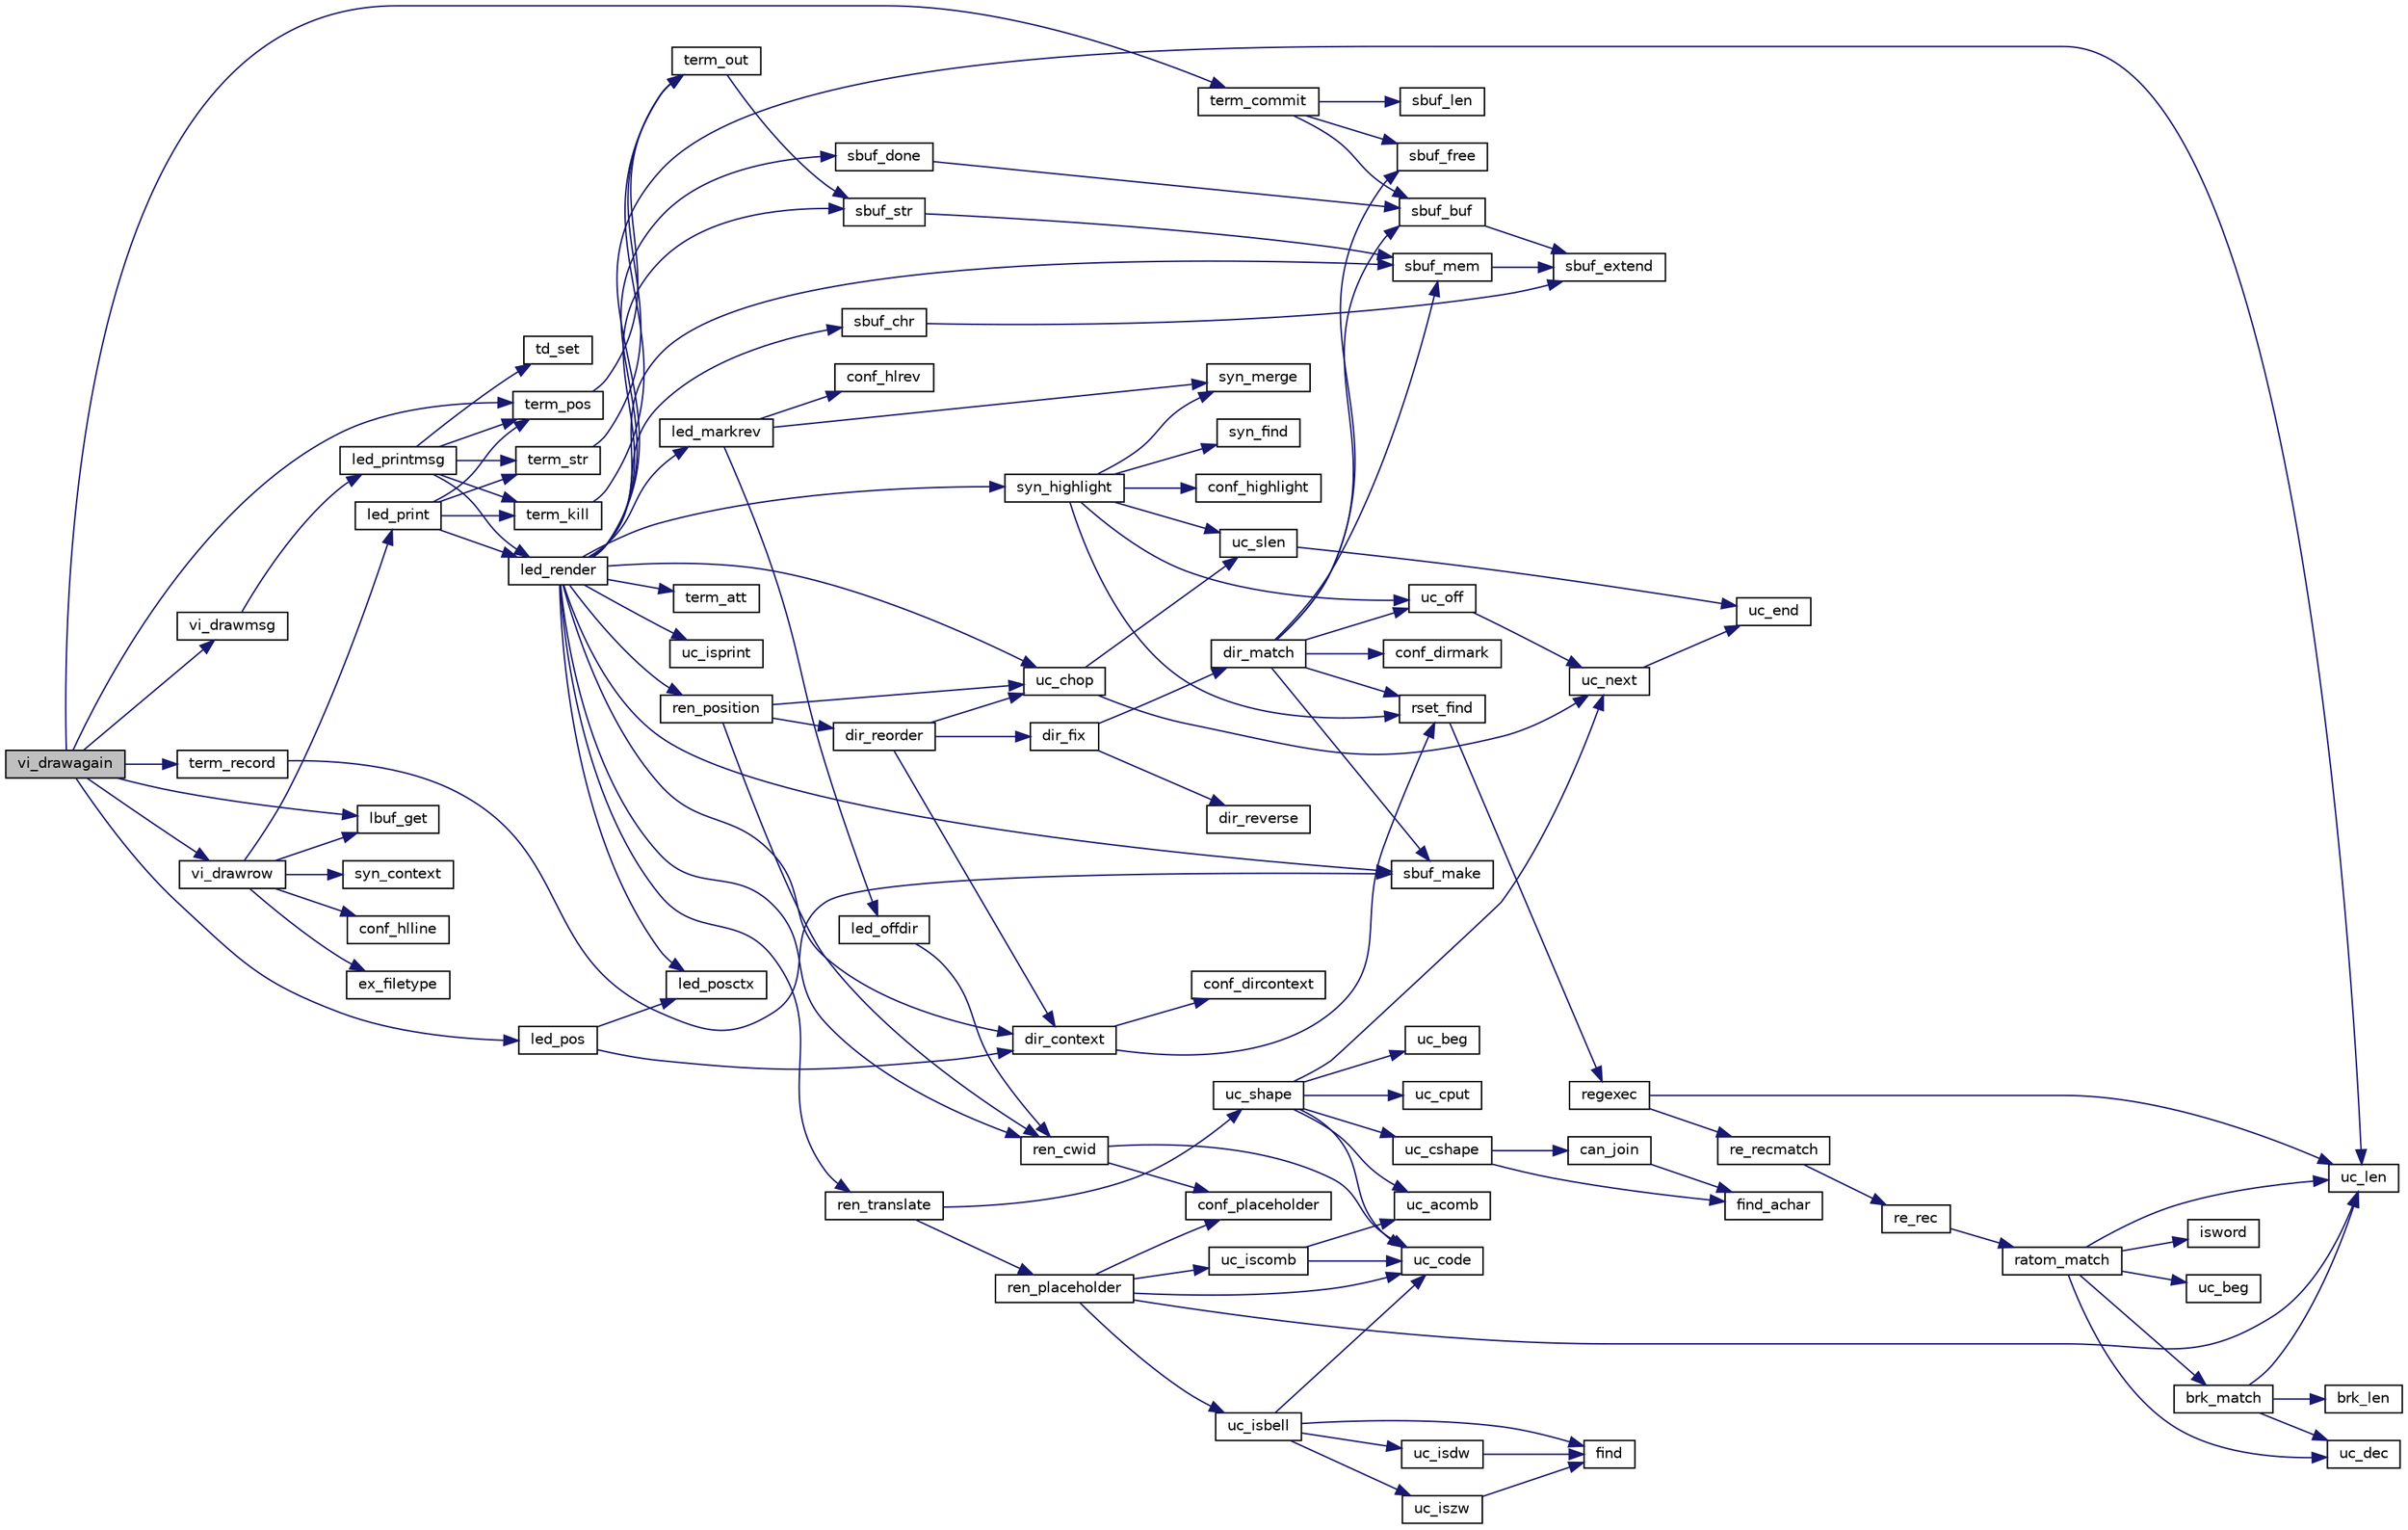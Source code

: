 digraph "vi_drawagain"
{
 // INTERACTIVE_SVG=YES
 // LATEX_PDF_SIZE
  edge [fontname="Helvetica",fontsize="10",labelfontname="Helvetica",labelfontsize="10"];
  node [fontname="Helvetica",fontsize="10",shape=record];
  rankdir="LR";
  Node1 [label="vi_drawagain",height=0.2,width=0.4,color="black", fillcolor="grey75", style="filled", fontcolor="black",tooltip=" "];
  Node1 -> Node2 [color="midnightblue",fontsize="10",style="solid",fontname="Helvetica"];
  Node2 [label="lbuf_get",height=0.2,width=0.4,color="black", fillcolor="white", style="filled",URL="$lbuf_8c.html#ad0f45475ddc6eb82ecedf63ed1b914d4",tooltip=" "];
  Node1 -> Node3 [color="midnightblue",fontsize="10",style="solid",fontname="Helvetica"];
  Node3 [label="led_pos",height=0.2,width=0.4,color="black", fillcolor="white", style="filled",URL="$led_8c.html#ad28a8cfbca68058d859c97d73d9121c5",tooltip=" "];
  Node3 -> Node4 [color="midnightblue",fontsize="10",style="solid",fontname="Helvetica"];
  Node4 [label="dir_context",height=0.2,width=0.4,color="black", fillcolor="white", style="filled",URL="$dir_8c.html#aba0a553010578626d7148da2b6551321",tooltip=" "];
  Node4 -> Node5 [color="midnightblue",fontsize="10",style="solid",fontname="Helvetica"];
  Node5 [label="conf_dircontext",height=0.2,width=0.4,color="black", fillcolor="white", style="filled",URL="$conf_8c.html#a9e1bc5ed600c151c51d8e2342454e07c",tooltip=" "];
  Node4 -> Node6 [color="midnightblue",fontsize="10",style="solid",fontname="Helvetica"];
  Node6 [label="rset_find",height=0.2,width=0.4,color="black", fillcolor="white", style="filled",URL="$rset_8c.html#a389ec5abca88adc048a058744f2373eb",tooltip=" "];
  Node6 -> Node7 [color="midnightblue",fontsize="10",style="solid",fontname="Helvetica"];
  Node7 [label="regexec",height=0.2,width=0.4,color="black", fillcolor="white", style="filled",URL="$regex_8c.html#aa085ccd05ec25e3f8053850aebc50fe3",tooltip=" "];
  Node7 -> Node8 [color="midnightblue",fontsize="10",style="solid",fontname="Helvetica"];
  Node8 [label="re_recmatch",height=0.2,width=0.4,color="black", fillcolor="white", style="filled",URL="$regex_8c.html#aa5925e49bd18112bb37421dbde29162a",tooltip=" "];
  Node8 -> Node9 [color="midnightblue",fontsize="10",style="solid",fontname="Helvetica"];
  Node9 [label="re_rec",height=0.2,width=0.4,color="black", fillcolor="white", style="filled",URL="$regex_8c.html#a8e35614ddf21d405773327a52a95a73d",tooltip=" "];
  Node9 -> Node10 [color="midnightblue",fontsize="10",style="solid",fontname="Helvetica"];
  Node10 [label="ratom_match",height=0.2,width=0.4,color="black", fillcolor="white", style="filled",URL="$regex_8c.html#a24fd1fc7457ff4f03fb384f7170ac395",tooltip=" "];
  Node10 -> Node11 [color="midnightblue",fontsize="10",style="solid",fontname="Helvetica"];
  Node11 [label="brk_match",height=0.2,width=0.4,color="black", fillcolor="white", style="filled",URL="$regex_8c.html#aae17ed73e84075718fb04d131d6ca779",tooltip=" "];
  Node11 -> Node12 [color="midnightblue",fontsize="10",style="solid",fontname="Helvetica"];
  Node12 [label="brk_len",height=0.2,width=0.4,color="black", fillcolor="white", style="filled",URL="$regex_8c.html#acc18ff8d2687611a9e221b3329b02413",tooltip=" "];
  Node11 -> Node13 [color="midnightblue",fontsize="10",style="solid",fontname="Helvetica"];
  Node13 [label="uc_dec",height=0.2,width=0.4,color="black", fillcolor="white", style="filled",URL="$regex_8c.html#aaf73cdb88048e7f9fd588eb8d5aeb5a3",tooltip=" "];
  Node11 -> Node14 [color="midnightblue",fontsize="10",style="solid",fontname="Helvetica"];
  Node14 [label="uc_len",height=0.2,width=0.4,color="black", fillcolor="white", style="filled",URL="$regex_8c.html#a9a0d6d5f93f1eaba8b63b16903c0952d",tooltip=" "];
  Node10 -> Node15 [color="midnightblue",fontsize="10",style="solid",fontname="Helvetica"];
  Node15 [label="isword",height=0.2,width=0.4,color="black", fillcolor="white", style="filled",URL="$regex_8c.html#a35ad3fd0dbb795e6f30404ce86a7be5b",tooltip=" "];
  Node10 -> Node16 [color="midnightblue",fontsize="10",style="solid",fontname="Helvetica"];
  Node16 [label="uc_beg",height=0.2,width=0.4,color="black", fillcolor="white", style="filled",URL="$regex_8c.html#ade3e10606e6e8866e6151fe8440d6101",tooltip=" "];
  Node10 -> Node13 [color="midnightblue",fontsize="10",style="solid",fontname="Helvetica"];
  Node10 -> Node14 [color="midnightblue",fontsize="10",style="solid",fontname="Helvetica"];
  Node7 -> Node14 [color="midnightblue",fontsize="10",style="solid",fontname="Helvetica"];
  Node3 -> Node17 [color="midnightblue",fontsize="10",style="solid",fontname="Helvetica"];
  Node17 [label="led_posctx",height=0.2,width=0.4,color="black", fillcolor="white", style="filled",URL="$led_8c.html#ae0e93d330ef302bb5234bfce2a89441d",tooltip=" "];
  Node1 -> Node18 [color="midnightblue",fontsize="10",style="solid",fontname="Helvetica"];
  Node18 [label="term_commit",height=0.2,width=0.4,color="black", fillcolor="white", style="filled",URL="$term_8c.html#ac34816f514affc4dfb9d34f361175bf9",tooltip=" "];
  Node18 -> Node19 [color="midnightblue",fontsize="10",style="solid",fontname="Helvetica"];
  Node19 [label="sbuf_buf",height=0.2,width=0.4,color="black", fillcolor="white", style="filled",URL="$sbuf_8c.html#a4e56760893d5a6797626743840c9adf2",tooltip=" "];
  Node19 -> Node20 [color="midnightblue",fontsize="10",style="solid",fontname="Helvetica"];
  Node20 [label="sbuf_extend",height=0.2,width=0.4,color="black", fillcolor="white", style="filled",URL="$sbuf_8c.html#a4ad75f3948c0340c342a3ea3eb63a6e6",tooltip=" "];
  Node18 -> Node21 [color="midnightblue",fontsize="10",style="solid",fontname="Helvetica"];
  Node21 [label="sbuf_free",height=0.2,width=0.4,color="black", fillcolor="white", style="filled",URL="$sbuf_8c.html#a8c1a89868b1999663effb78b4f3fab32",tooltip=" "];
  Node18 -> Node22 [color="midnightblue",fontsize="10",style="solid",fontname="Helvetica"];
  Node22 [label="sbuf_len",height=0.2,width=0.4,color="black", fillcolor="white", style="filled",URL="$sbuf_8c.html#af4ad9608dfc956bbedc19df5c8256fc4",tooltip=" "];
  Node1 -> Node23 [color="midnightblue",fontsize="10",style="solid",fontname="Helvetica"];
  Node23 [label="term_pos",height=0.2,width=0.4,color="black", fillcolor="white", style="filled",URL="$term_8c.html#a9bf622de0a7c5a772f7c1da26522fede",tooltip=" "];
  Node23 -> Node24 [color="midnightblue",fontsize="10",style="solid",fontname="Helvetica"];
  Node24 [label="term_out",height=0.2,width=0.4,color="black", fillcolor="white", style="filled",URL="$term_8c.html#acba93d06f96ed6e5ec460b781191741d",tooltip=" "];
  Node24 -> Node25 [color="midnightblue",fontsize="10",style="solid",fontname="Helvetica"];
  Node25 [label="sbuf_str",height=0.2,width=0.4,color="black", fillcolor="white", style="filled",URL="$sbuf_8c.html#a603d1d6ab090025f5850f10bfa2dec7a",tooltip=" "];
  Node25 -> Node26 [color="midnightblue",fontsize="10",style="solid",fontname="Helvetica"];
  Node26 [label="sbuf_mem",height=0.2,width=0.4,color="black", fillcolor="white", style="filled",URL="$sbuf_8c.html#aa511ac77d6b486accc01c0512ef27ed2",tooltip=" "];
  Node26 -> Node20 [color="midnightblue",fontsize="10",style="solid",fontname="Helvetica"];
  Node1 -> Node27 [color="midnightblue",fontsize="10",style="solid",fontname="Helvetica"];
  Node27 [label="term_record",height=0.2,width=0.4,color="black", fillcolor="white", style="filled",URL="$term_8c.html#aaba504481d29571cbe81c5cd723ef7af",tooltip=" "];
  Node27 -> Node28 [color="midnightblue",fontsize="10",style="solid",fontname="Helvetica"];
  Node28 [label="sbuf_make",height=0.2,width=0.4,color="black", fillcolor="white", style="filled",URL="$sbuf_8c.html#a57748585d6786a2c1aadc2cbe6f2135b",tooltip=" "];
  Node1 -> Node29 [color="midnightblue",fontsize="10",style="solid",fontname="Helvetica"];
  Node29 [label="vi_drawmsg",height=0.2,width=0.4,color="black", fillcolor="white", style="filled",URL="$vi_8c.html#aa59b6f8d6056ad376a3a5ec45ce1686b",tooltip=" "];
  Node29 -> Node30 [color="midnightblue",fontsize="10",style="solid",fontname="Helvetica"];
  Node30 [label="led_printmsg",height=0.2,width=0.4,color="black", fillcolor="white", style="filled",URL="$led_8c.html#a7838c5ed4623338b3fa9b2c6da4485eb",tooltip=" "];
  Node30 -> Node31 [color="midnightblue",fontsize="10",style="solid",fontname="Helvetica"];
  Node31 [label="led_render",height=0.2,width=0.4,color="black", fillcolor="white", style="filled",URL="$led_8c.html#ad30f796594398b70e4ce9687b11bcdd9",tooltip=" "];
  Node31 -> Node4 [color="midnightblue",fontsize="10",style="solid",fontname="Helvetica"];
  Node31 -> Node32 [color="midnightblue",fontsize="10",style="solid",fontname="Helvetica"];
  Node32 [label="led_markrev",height=0.2,width=0.4,color="black", fillcolor="white", style="filled",URL="$led_8c.html#a4aef8adb45fc8a4f9e47231aed28b839",tooltip=" "];
  Node32 -> Node33 [color="midnightblue",fontsize="10",style="solid",fontname="Helvetica"];
  Node33 [label="conf_hlrev",height=0.2,width=0.4,color="black", fillcolor="white", style="filled",URL="$conf_8c.html#a3eba9139f1834af92b8aa5798b7bb245",tooltip=" "];
  Node32 -> Node34 [color="midnightblue",fontsize="10",style="solid",fontname="Helvetica"];
  Node34 [label="led_offdir",height=0.2,width=0.4,color="black", fillcolor="white", style="filled",URL="$led_8c.html#abe94d8903f6c60b7460583ba6f6611b5",tooltip=" "];
  Node34 -> Node35 [color="midnightblue",fontsize="10",style="solid",fontname="Helvetica"];
  Node35 [label="ren_cwid",height=0.2,width=0.4,color="black", fillcolor="white", style="filled",URL="$ren_8c.html#a319a71758607f19d2beedd2bd4d3b369",tooltip=" "];
  Node35 -> Node36 [color="midnightblue",fontsize="10",style="solid",fontname="Helvetica"];
  Node36 [label="conf_placeholder",height=0.2,width=0.4,color="black", fillcolor="white", style="filled",URL="$conf_8c.html#ab1da6502eeb02af2fb9fa8a84515b0b6",tooltip=" "];
  Node35 -> Node37 [color="midnightblue",fontsize="10",style="solid",fontname="Helvetica"];
  Node37 [label="uc_code",height=0.2,width=0.4,color="black", fillcolor="white", style="filled",URL="$uc_8c.html#a45fdc2f2f3cb34515f1014bf754741bb",tooltip=" "];
  Node32 -> Node38 [color="midnightblue",fontsize="10",style="solid",fontname="Helvetica"];
  Node38 [label="syn_merge",height=0.2,width=0.4,color="black", fillcolor="white", style="filled",URL="$syn_8c.html#a3c3478da43bbbba6173c2cc5e8c0ead3",tooltip=" "];
  Node31 -> Node17 [color="midnightblue",fontsize="10",style="solid",fontname="Helvetica"];
  Node31 -> Node35 [color="midnightblue",fontsize="10",style="solid",fontname="Helvetica"];
  Node31 -> Node39 [color="midnightblue",fontsize="10",style="solid",fontname="Helvetica"];
  Node39 [label="ren_position",height=0.2,width=0.4,color="black", fillcolor="white", style="filled",URL="$ren_8c.html#af6e197881adec94ce251c84adf3dd495",tooltip=" "];
  Node39 -> Node40 [color="midnightblue",fontsize="10",style="solid",fontname="Helvetica"];
  Node40 [label="dir_reorder",height=0.2,width=0.4,color="black", fillcolor="white", style="filled",URL="$dir_8c.html#a8703d559ca9c640b8b89c589cf75ac06",tooltip=" "];
  Node40 -> Node4 [color="midnightblue",fontsize="10",style="solid",fontname="Helvetica"];
  Node40 -> Node41 [color="midnightblue",fontsize="10",style="solid",fontname="Helvetica"];
  Node41 [label="dir_fix",height=0.2,width=0.4,color="black", fillcolor="white", style="filled",URL="$dir_8c.html#a8dbcb1db32888e71e2702f7173e7cba4",tooltip=" "];
  Node41 -> Node42 [color="midnightblue",fontsize="10",style="solid",fontname="Helvetica"];
  Node42 [label="dir_match",height=0.2,width=0.4,color="black", fillcolor="white", style="filled",URL="$dir_8c.html#a3b2f132ebfd084295e89aa35eff56ff4",tooltip=" "];
  Node42 -> Node43 [color="midnightblue",fontsize="10",style="solid",fontname="Helvetica"];
  Node43 [label="conf_dirmark",height=0.2,width=0.4,color="black", fillcolor="white", style="filled",URL="$conf_8c.html#a3efe6ef9cd3bd043b3df1653265409f2",tooltip=" "];
  Node42 -> Node6 [color="midnightblue",fontsize="10",style="solid",fontname="Helvetica"];
  Node42 -> Node19 [color="midnightblue",fontsize="10",style="solid",fontname="Helvetica"];
  Node42 -> Node21 [color="midnightblue",fontsize="10",style="solid",fontname="Helvetica"];
  Node42 -> Node28 [color="midnightblue",fontsize="10",style="solid",fontname="Helvetica"];
  Node42 -> Node26 [color="midnightblue",fontsize="10",style="solid",fontname="Helvetica"];
  Node42 -> Node44 [color="midnightblue",fontsize="10",style="solid",fontname="Helvetica"];
  Node44 [label="uc_off",height=0.2,width=0.4,color="black", fillcolor="white", style="filled",URL="$uc_8c.html#a8334cbe4db5e54e19bf79b31f68d9eb8",tooltip=" "];
  Node44 -> Node45 [color="midnightblue",fontsize="10",style="solid",fontname="Helvetica"];
  Node45 [label="uc_next",height=0.2,width=0.4,color="black", fillcolor="white", style="filled",URL="$uc_8c.html#a79c7c44c06c1febff5680c19667e2676",tooltip=" "];
  Node45 -> Node46 [color="midnightblue",fontsize="10",style="solid",fontname="Helvetica"];
  Node46 [label="uc_end",height=0.2,width=0.4,color="black", fillcolor="white", style="filled",URL="$uc_8c.html#a616e24870a58b86644c34ee077faca11",tooltip=" "];
  Node41 -> Node47 [color="midnightblue",fontsize="10",style="solid",fontname="Helvetica"];
  Node47 [label="dir_reverse",height=0.2,width=0.4,color="black", fillcolor="white", style="filled",URL="$dir_8c.html#a83ed34b9263550e2ca9b15cc02294a6b",tooltip=" "];
  Node40 -> Node48 [color="midnightblue",fontsize="10",style="solid",fontname="Helvetica"];
  Node48 [label="uc_chop",height=0.2,width=0.4,color="black", fillcolor="white", style="filled",URL="$uc_8c.html#a1764c4d0fa27bca336e5ca300ad969e7",tooltip=" "];
  Node48 -> Node45 [color="midnightblue",fontsize="10",style="solid",fontname="Helvetica"];
  Node48 -> Node49 [color="midnightblue",fontsize="10",style="solid",fontname="Helvetica"];
  Node49 [label="uc_slen",height=0.2,width=0.4,color="black", fillcolor="white", style="filled",URL="$uc_8c.html#a8afd7835259109c3ec7bb684d4a1f67f",tooltip=" "];
  Node49 -> Node46 [color="midnightblue",fontsize="10",style="solid",fontname="Helvetica"];
  Node39 -> Node35 [color="midnightblue",fontsize="10",style="solid",fontname="Helvetica"];
  Node39 -> Node48 [color="midnightblue",fontsize="10",style="solid",fontname="Helvetica"];
  Node31 -> Node50 [color="midnightblue",fontsize="10",style="solid",fontname="Helvetica"];
  Node50 [label="ren_translate",height=0.2,width=0.4,color="black", fillcolor="white", style="filled",URL="$ren_8c.html#a51d018012e29caa2b526a949b1f52fab",tooltip=" "];
  Node50 -> Node51 [color="midnightblue",fontsize="10",style="solid",fontname="Helvetica"];
  Node51 [label="ren_placeholder",height=0.2,width=0.4,color="black", fillcolor="white", style="filled",URL="$ren_8c.html#a0b410d82df4f40183b9655f3a0c4750b",tooltip=" "];
  Node51 -> Node36 [color="midnightblue",fontsize="10",style="solid",fontname="Helvetica"];
  Node51 -> Node37 [color="midnightblue",fontsize="10",style="solid",fontname="Helvetica"];
  Node51 -> Node52 [color="midnightblue",fontsize="10",style="solid",fontname="Helvetica"];
  Node52 [label="uc_isbell",height=0.2,width=0.4,color="black", fillcolor="white", style="filled",URL="$uc_8c.html#ad0a3bced19585fa779b48845746583e8",tooltip=" "];
  Node52 -> Node53 [color="midnightblue",fontsize="10",style="solid",fontname="Helvetica"];
  Node53 [label="find",height=0.2,width=0.4,color="black", fillcolor="white", style="filled",URL="$uc_8c.html#a26b3c1840a578dd97a58069e0af2168c",tooltip=" "];
  Node52 -> Node37 [color="midnightblue",fontsize="10",style="solid",fontname="Helvetica"];
  Node52 -> Node54 [color="midnightblue",fontsize="10",style="solid",fontname="Helvetica"];
  Node54 [label="uc_isdw",height=0.2,width=0.4,color="black", fillcolor="white", style="filled",URL="$uc_8c.html#a0f3be4d499b9b3469d03114386b386a2",tooltip=" "];
  Node54 -> Node53 [color="midnightblue",fontsize="10",style="solid",fontname="Helvetica"];
  Node52 -> Node55 [color="midnightblue",fontsize="10",style="solid",fontname="Helvetica"];
  Node55 [label="uc_iszw",height=0.2,width=0.4,color="black", fillcolor="white", style="filled",URL="$uc_8c.html#aef404add952e41075b8871fefaaba669",tooltip=" "];
  Node55 -> Node53 [color="midnightblue",fontsize="10",style="solid",fontname="Helvetica"];
  Node51 -> Node56 [color="midnightblue",fontsize="10",style="solid",fontname="Helvetica"];
  Node56 [label="uc_iscomb",height=0.2,width=0.4,color="black", fillcolor="white", style="filled",URL="$uc_8c.html#ae861c9bb1e8c19383bda8fddfacc95d3",tooltip=" "];
  Node56 -> Node57 [color="midnightblue",fontsize="10",style="solid",fontname="Helvetica"];
  Node57 [label="uc_acomb",height=0.2,width=0.4,color="black", fillcolor="white", style="filled",URL="$uc_8c.html#af4546620f966c0c94ca5980dd2fb9a04",tooltip=" "];
  Node56 -> Node37 [color="midnightblue",fontsize="10",style="solid",fontname="Helvetica"];
  Node51 -> Node14 [color="midnightblue",fontsize="10",style="solid",fontname="Helvetica"];
  Node50 -> Node58 [color="midnightblue",fontsize="10",style="solid",fontname="Helvetica"];
  Node58 [label="uc_shape",height=0.2,width=0.4,color="black", fillcolor="white", style="filled",URL="$uc_8c.html#ac581b74acc43801487e37a4dcfabaac3",tooltip=" "];
  Node58 -> Node57 [color="midnightblue",fontsize="10",style="solid",fontname="Helvetica"];
  Node58 -> Node59 [color="midnightblue",fontsize="10",style="solid",fontname="Helvetica"];
  Node59 [label="uc_beg",height=0.2,width=0.4,color="black", fillcolor="white", style="filled",URL="$uc_8c.html#a8b9e268743fd7af03b099072154fbb18",tooltip=" "];
  Node58 -> Node37 [color="midnightblue",fontsize="10",style="solid",fontname="Helvetica"];
  Node58 -> Node60 [color="midnightblue",fontsize="10",style="solid",fontname="Helvetica"];
  Node60 [label="uc_cput",height=0.2,width=0.4,color="black", fillcolor="white", style="filled",URL="$uc_8c.html#a5d2103c722f8e189605495695c2c7149",tooltip=" "];
  Node58 -> Node61 [color="midnightblue",fontsize="10",style="solid",fontname="Helvetica"];
  Node61 [label="uc_cshape",height=0.2,width=0.4,color="black", fillcolor="white", style="filled",URL="$uc_8c.html#acc1b453dfceccc257cb0f8bf9822ed01",tooltip=" "];
  Node61 -> Node62 [color="midnightblue",fontsize="10",style="solid",fontname="Helvetica"];
  Node62 [label="can_join",height=0.2,width=0.4,color="black", fillcolor="white", style="filled",URL="$uc_8c.html#a5b0fb710352596f49590c0ab690ced77",tooltip=" "];
  Node62 -> Node63 [color="midnightblue",fontsize="10",style="solid",fontname="Helvetica"];
  Node63 [label="find_achar",height=0.2,width=0.4,color="black", fillcolor="white", style="filled",URL="$uc_8c.html#ad4c5b7208072ca00e1454e27bda0294c",tooltip=" "];
  Node61 -> Node63 [color="midnightblue",fontsize="10",style="solid",fontname="Helvetica"];
  Node58 -> Node45 [color="midnightblue",fontsize="10",style="solid",fontname="Helvetica"];
  Node31 -> Node64 [color="midnightblue",fontsize="10",style="solid",fontname="Helvetica"];
  Node64 [label="sbuf_chr",height=0.2,width=0.4,color="black", fillcolor="white", style="filled",URL="$sbuf_8c.html#a3f9aa15ca1d73f585d7a4a9d023e58ce",tooltip=" "];
  Node64 -> Node20 [color="midnightblue",fontsize="10",style="solid",fontname="Helvetica"];
  Node31 -> Node65 [color="midnightblue",fontsize="10",style="solid",fontname="Helvetica"];
  Node65 [label="sbuf_done",height=0.2,width=0.4,color="black", fillcolor="white", style="filled",URL="$sbuf_8c.html#a7bf14d501d36ce36ee269d77cf2c3fc6",tooltip=" "];
  Node65 -> Node19 [color="midnightblue",fontsize="10",style="solid",fontname="Helvetica"];
  Node31 -> Node28 [color="midnightblue",fontsize="10",style="solid",fontname="Helvetica"];
  Node31 -> Node26 [color="midnightblue",fontsize="10",style="solid",fontname="Helvetica"];
  Node31 -> Node25 [color="midnightblue",fontsize="10",style="solid",fontname="Helvetica"];
  Node31 -> Node66 [color="midnightblue",fontsize="10",style="solid",fontname="Helvetica"];
  Node66 [label="syn_highlight",height=0.2,width=0.4,color="black", fillcolor="white", style="filled",URL="$syn_8c.html#a00a481d2236c7c7fc489606a4ebe6de0",tooltip=" "];
  Node66 -> Node67 [color="midnightblue",fontsize="10",style="solid",fontname="Helvetica"];
  Node67 [label="conf_highlight",height=0.2,width=0.4,color="black", fillcolor="white", style="filled",URL="$conf_8c.html#a16ebf87f52698ee8c6b831cd629fb3b8",tooltip=" "];
  Node66 -> Node6 [color="midnightblue",fontsize="10",style="solid",fontname="Helvetica"];
  Node66 -> Node68 [color="midnightblue",fontsize="10",style="solid",fontname="Helvetica"];
  Node68 [label="syn_find",height=0.2,width=0.4,color="black", fillcolor="white", style="filled",URL="$syn_8c.html#aeb0e8fff89077c709508b89c2d80fcd1",tooltip=" "];
  Node66 -> Node38 [color="midnightblue",fontsize="10",style="solid",fontname="Helvetica"];
  Node66 -> Node44 [color="midnightblue",fontsize="10",style="solid",fontname="Helvetica"];
  Node66 -> Node49 [color="midnightblue",fontsize="10",style="solid",fontname="Helvetica"];
  Node31 -> Node69 [color="midnightblue",fontsize="10",style="solid",fontname="Helvetica"];
  Node69 [label="term_att",height=0.2,width=0.4,color="black", fillcolor="white", style="filled",URL="$term_8c.html#acd3be3f28b389753b39fc71eee224ec5",tooltip=" "];
  Node31 -> Node48 [color="midnightblue",fontsize="10",style="solid",fontname="Helvetica"];
  Node31 -> Node70 [color="midnightblue",fontsize="10",style="solid",fontname="Helvetica"];
  Node70 [label="uc_isprint",height=0.2,width=0.4,color="black", fillcolor="white", style="filled",URL="$uc_8c.html#a993ab083959f154189959956a4829b6c",tooltip=" "];
  Node31 -> Node14 [color="midnightblue",fontsize="10",style="solid",fontname="Helvetica"];
  Node30 -> Node71 [color="midnightblue",fontsize="10",style="solid",fontname="Helvetica"];
  Node71 [label="td_set",height=0.2,width=0.4,color="black", fillcolor="white", style="filled",URL="$led_8c.html#ab1de2f07d21f7884a2f93168f235d64c",tooltip=" "];
  Node30 -> Node72 [color="midnightblue",fontsize="10",style="solid",fontname="Helvetica"];
  Node72 [label="term_kill",height=0.2,width=0.4,color="black", fillcolor="white", style="filled",URL="$term_8c.html#a82ecdf76035675a751fca3c008117206",tooltip=" "];
  Node72 -> Node24 [color="midnightblue",fontsize="10",style="solid",fontname="Helvetica"];
  Node30 -> Node23 [color="midnightblue",fontsize="10",style="solid",fontname="Helvetica"];
  Node30 -> Node73 [color="midnightblue",fontsize="10",style="solid",fontname="Helvetica"];
  Node73 [label="term_str",height=0.2,width=0.4,color="black", fillcolor="white", style="filled",URL="$term_8c.html#a1982be6327b52a410f8cad1eb805187b",tooltip=" "];
  Node73 -> Node24 [color="midnightblue",fontsize="10",style="solid",fontname="Helvetica"];
  Node1 -> Node74 [color="midnightblue",fontsize="10",style="solid",fontname="Helvetica"];
  Node74 [label="vi_drawrow",height=0.2,width=0.4,color="black", fillcolor="white", style="filled",URL="$vi_8c.html#af48ebb44cac26d2c52f0ada762be5bf6",tooltip=" "];
  Node74 -> Node75 [color="midnightblue",fontsize="10",style="solid",fontname="Helvetica"];
  Node75 [label="conf_hlline",height=0.2,width=0.4,color="black", fillcolor="white", style="filled",URL="$conf_8c.html#a2932014471edf4f088882f31de3325a7",tooltip=" "];
  Node74 -> Node76 [color="midnightblue",fontsize="10",style="solid",fontname="Helvetica"];
  Node76 [label="ex_filetype",height=0.2,width=0.4,color="black", fillcolor="white", style="filled",URL="$ex_8c.html#a5d5b4c7f1f5eaabfd8a7c47d78649066",tooltip=" "];
  Node74 -> Node2 [color="midnightblue",fontsize="10",style="solid",fontname="Helvetica"];
  Node74 -> Node77 [color="midnightblue",fontsize="10",style="solid",fontname="Helvetica"];
  Node77 [label="led_print",height=0.2,width=0.4,color="black", fillcolor="white", style="filled",URL="$led_8c.html#ade70aef2ca0eab60adda203e063eb5a2",tooltip=" "];
  Node77 -> Node31 [color="midnightblue",fontsize="10",style="solid",fontname="Helvetica"];
  Node77 -> Node72 [color="midnightblue",fontsize="10",style="solid",fontname="Helvetica"];
  Node77 -> Node23 [color="midnightblue",fontsize="10",style="solid",fontname="Helvetica"];
  Node77 -> Node73 [color="midnightblue",fontsize="10",style="solid",fontname="Helvetica"];
  Node74 -> Node78 [color="midnightblue",fontsize="10",style="solid",fontname="Helvetica"];
  Node78 [label="syn_context",height=0.2,width=0.4,color="black", fillcolor="white", style="filled",URL="$syn_8c.html#ad9ea7d049558ca28203355649e9dd625",tooltip=" "];
}
